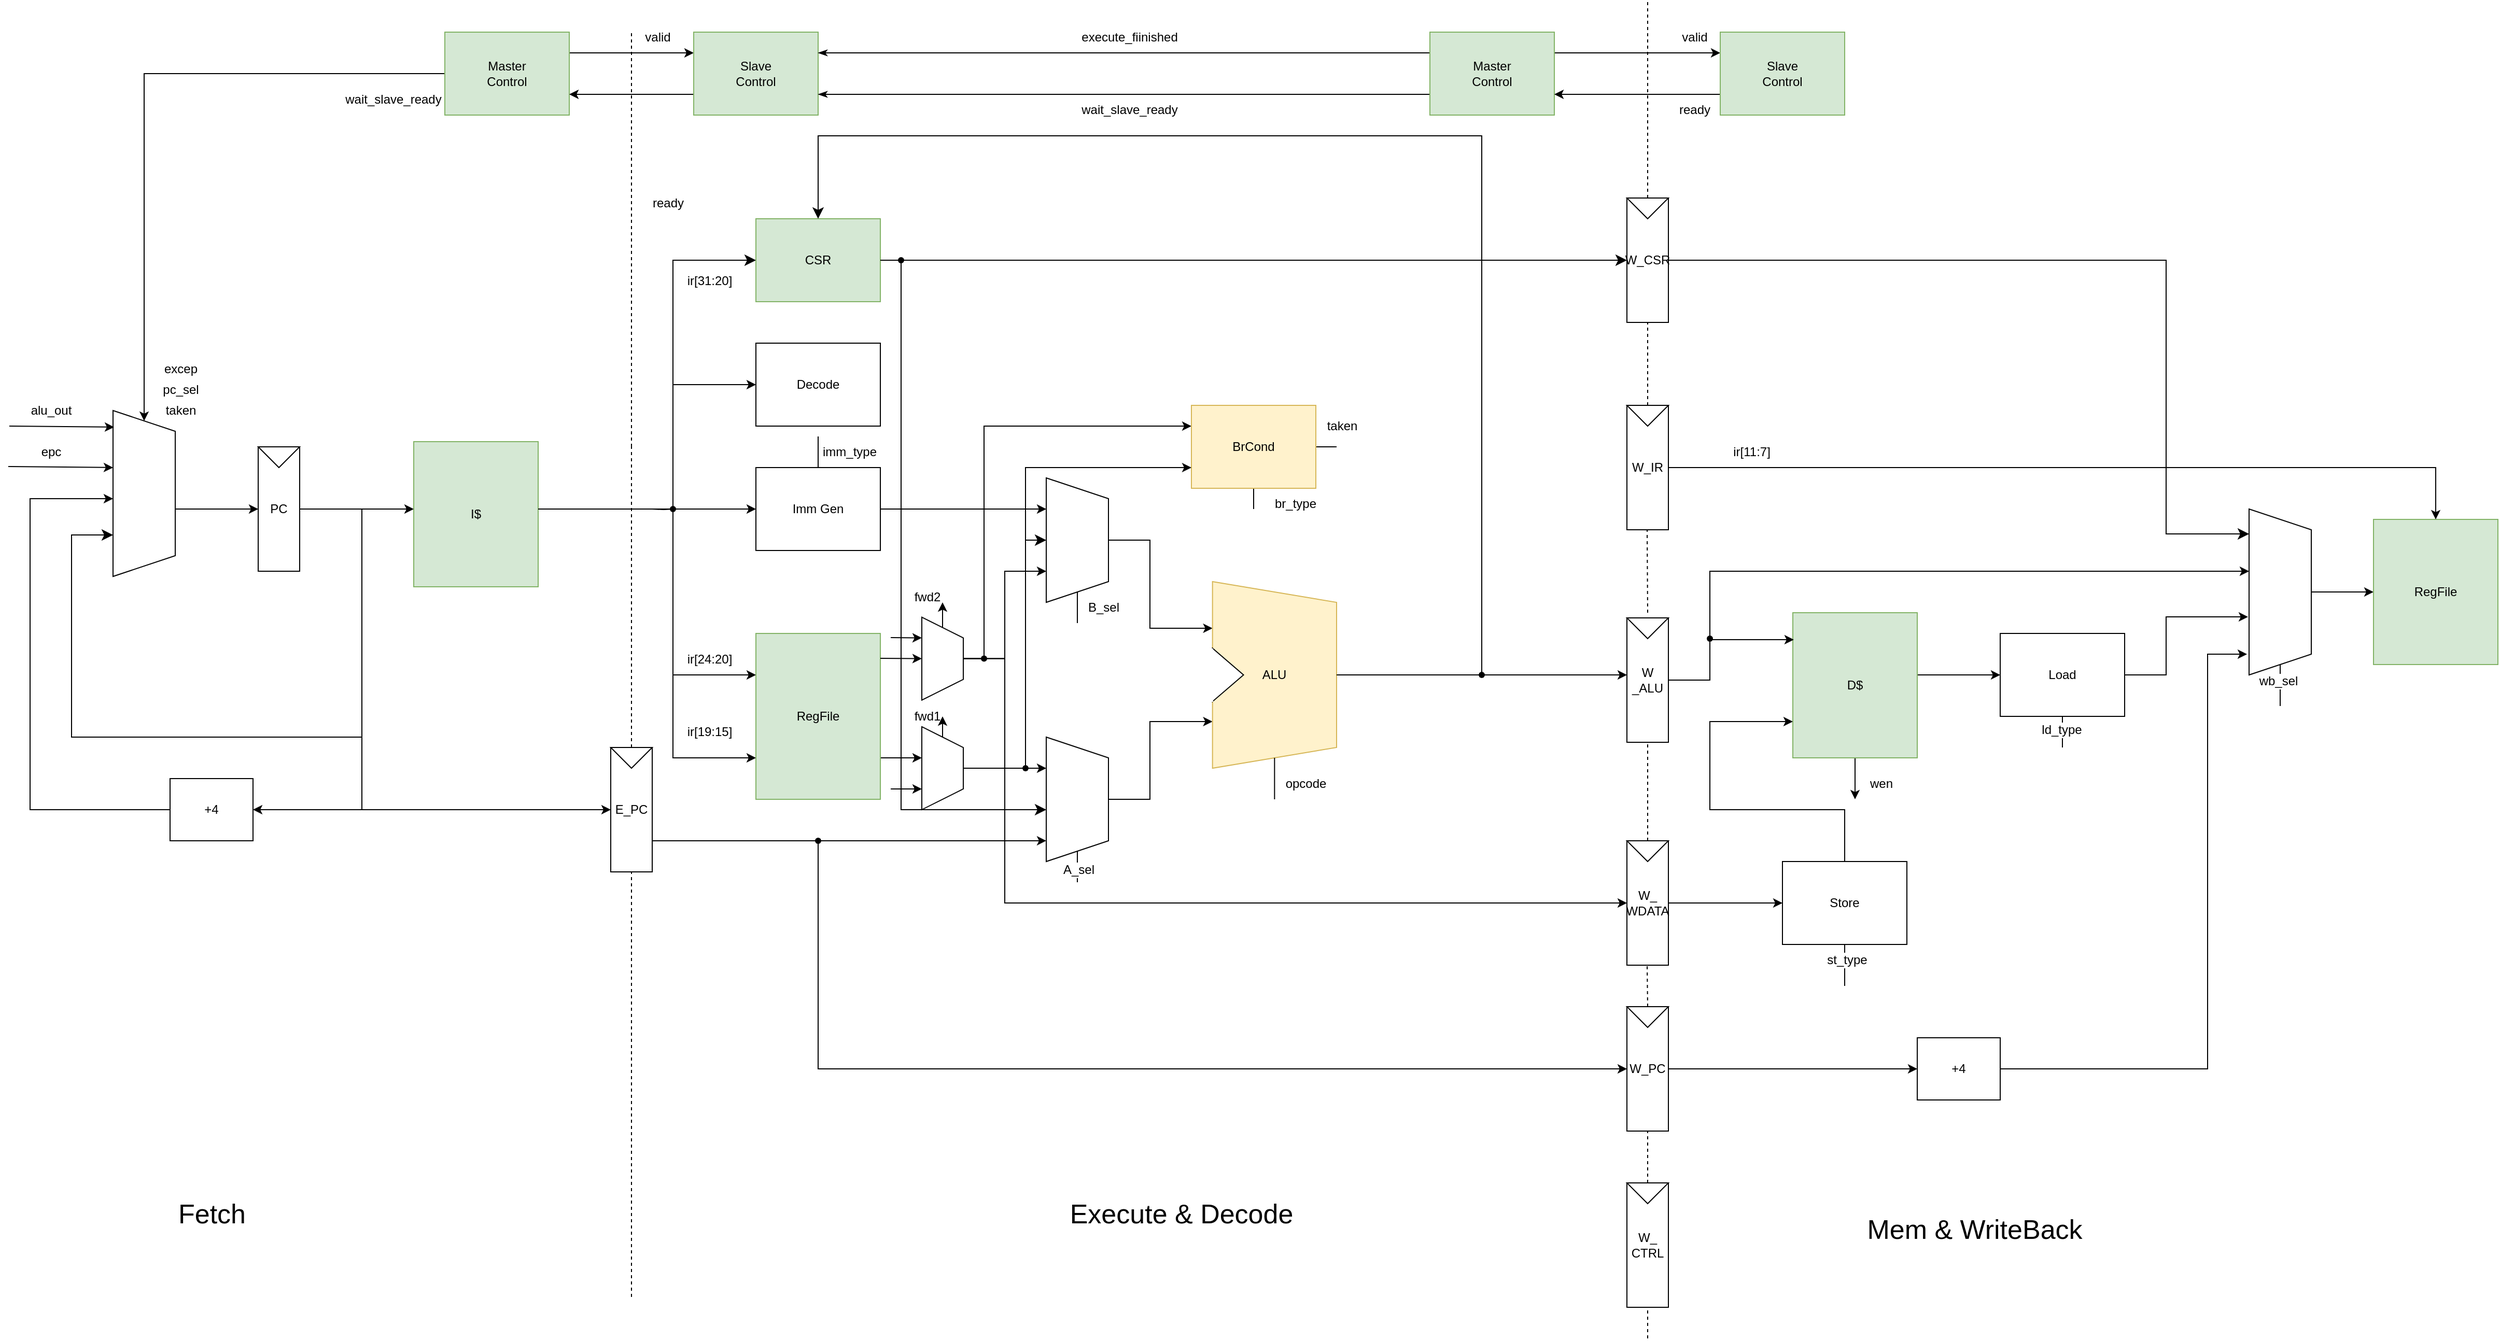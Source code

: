 <mxfile>
    <diagram id="tidNuWiKpnbYSc2BVBa2" name="Page-1">
        <mxGraphModel dx="1994" dy="1587" grid="1" gridSize="10" guides="1" tooltips="1" connect="1" arrows="1" fold="1" page="0" pageScale="1" pageWidth="850" pageHeight="1100" math="0" shadow="0">
            <root>
                <mxCell id="0"/>
                <mxCell id="1" parent="0"/>
                <mxCell id="253" style="edgeStyle=orthogonalEdgeStyle;rounded=0;html=1;entryX=0.5;entryY=1;entryDx=0;entryDy=0;" parent="1" source="3" target="2" edge="1">
                    <mxGeometry relative="1" as="geometry">
                        <Array as="points">
                            <mxPoint x="-30" y="360"/>
                            <mxPoint x="-30" y="360"/>
                        </Array>
                    </mxGeometry>
                </mxCell>
                <mxCell id="3" value="" style="shape=trapezoid;perimeter=trapezoidPerimeter;whiteSpace=wrap;html=1;fixedSize=1;direction=south;" parent="1" vertex="1">
                    <mxGeometry x="-100" y="265" width="60" height="160" as="geometry"/>
                </mxCell>
                <mxCell id="5" value="" style="group" parent="1" vertex="1" connectable="0">
                    <mxGeometry x="40" y="300" width="40" height="120" as="geometry"/>
                </mxCell>
                <mxCell id="2" value="PC" style="rounded=0;whiteSpace=wrap;html=1;direction=south;" parent="5" vertex="1">
                    <mxGeometry width="40" height="120" as="geometry"/>
                </mxCell>
                <mxCell id="4" value="" style="triangle;whiteSpace=wrap;html=1;direction=south;" parent="5" vertex="1">
                    <mxGeometry width="40" height="20" as="geometry"/>
                </mxCell>
                <mxCell id="250" style="edgeStyle=orthogonalEdgeStyle;rounded=0;html=1;" parent="1" source="6" edge="1">
                    <mxGeometry relative="1" as="geometry">
                        <Array as="points">
                            <mxPoint x="-180" y="650"/>
                            <mxPoint x="-180" y="350"/>
                            <mxPoint x="-100" y="350"/>
                        </Array>
                        <mxPoint x="-100" y="350" as="targetPoint"/>
                    </mxGeometry>
                </mxCell>
                <mxCell id="6" value="+4" style="rounded=0;whiteSpace=wrap;html=1;" parent="1" vertex="1">
                    <mxGeometry x="-45" y="620" width="80" height="60" as="geometry"/>
                </mxCell>
                <mxCell id="10" value="I$" style="rounded=0;whiteSpace=wrap;html=1;fillColor=#d5e8d4;strokeColor=#82b366;" parent="1" vertex="1">
                    <mxGeometry x="190" y="295" width="120" height="140" as="geometry"/>
                </mxCell>
                <mxCell id="127" style="edgeStyle=orthogonalEdgeStyle;rounded=0;html=1;exitX=1;exitY=0.5;exitDx=0;exitDy=0;entryX=0.25;entryY=1;entryDx=0;entryDy=0;fontSize=12;" parent="1" source="36" target="47" edge="1">
                    <mxGeometry relative="1" as="geometry"/>
                </mxCell>
                <mxCell id="212" style="edgeStyle=orthogonalEdgeStyle;rounded=0;html=1;exitX=0.5;exitY=0;exitDx=0;exitDy=0;fontSize=12;endArrow=none;endFill=0;" parent="1" source="36" edge="1">
                    <mxGeometry relative="1" as="geometry">
                        <mxPoint x="580" y="290" as="targetPoint"/>
                    </mxGeometry>
                </mxCell>
                <mxCell id="36" value="Imm Gen" style="rounded=0;whiteSpace=wrap;html=1;" parent="1" vertex="1">
                    <mxGeometry x="520" y="320" width="120" height="80" as="geometry"/>
                </mxCell>
                <mxCell id="286" style="edgeStyle=elbowEdgeStyle;elbow=vertical;html=1;exitX=1;exitY=0.75;exitDx=0;exitDy=0;" edge="1" parent="1" source="37" target="52">
                    <mxGeometry relative="1" as="geometry"/>
                </mxCell>
                <mxCell id="37" value="RegFile" style="rounded=0;whiteSpace=wrap;html=1;fillColor=#d5e8d4;strokeColor=#82b366;" parent="1" vertex="1">
                    <mxGeometry x="520" y="480" width="120" height="160" as="geometry"/>
                </mxCell>
                <mxCell id="117" style="edgeStyle=orthogonalEdgeStyle;rounded=0;html=1;exitX=0;exitY=0.5;exitDx=0;exitDy=0;fontSize=12;" parent="1" source="38" edge="1">
                    <mxGeometry relative="1" as="geometry">
                        <mxPoint x="700" y="450" as="targetPoint"/>
                    </mxGeometry>
                </mxCell>
                <mxCell id="128" style="edgeStyle=orthogonalEdgeStyle;rounded=0;html=1;entryX=0.75;entryY=1;entryDx=0;entryDy=0;fontSize=12;" parent="1" source="38" target="47" edge="1">
                    <mxGeometry relative="1" as="geometry"/>
                </mxCell>
                <mxCell id="131" style="edgeStyle=orthogonalEdgeStyle;rounded=0;html=1;entryX=0.5;entryY=1;entryDx=0;entryDy=0;fontSize=12;startArrow=none;" parent="1" source="143" target="180" edge="1">
                    <mxGeometry relative="1" as="geometry">
                        <Array as="points">
                            <mxPoint x="760" y="504"/>
                            <mxPoint x="760" y="740"/>
                        </Array>
                        <mxPoint x="1120" y="740" as="targetPoint"/>
                    </mxGeometry>
                </mxCell>
                <mxCell id="141" style="edgeStyle=orthogonalEdgeStyle;rounded=0;html=1;entryX=0;entryY=0.25;entryDx=0;entryDy=0;fontSize=12;startArrow=none;" parent="1" source="143" target="39" edge="1">
                    <mxGeometry relative="1" as="geometry">
                        <Array as="points">
                            <mxPoint x="740" y="505"/>
                            <mxPoint x="740" y="180"/>
                        </Array>
                    </mxGeometry>
                </mxCell>
                <mxCell id="38" value="" style="shape=trapezoid;perimeter=trapezoidPerimeter;whiteSpace=wrap;html=1;fixedSize=1;direction=south;" parent="1" vertex="1">
                    <mxGeometry x="680" y="464.29" width="40" height="80" as="geometry"/>
                </mxCell>
                <mxCell id="214" style="edgeStyle=orthogonalEdgeStyle;rounded=0;html=1;exitX=1;exitY=0.5;exitDx=0;exitDy=0;fontSize=12;endArrow=none;endFill=0;" parent="1" source="39" edge="1">
                    <mxGeometry relative="1" as="geometry">
                        <mxPoint x="1080" y="300" as="targetPoint"/>
                    </mxGeometry>
                </mxCell>
                <mxCell id="233" style="edgeStyle=none;html=1;endArrow=none;endFill=0;" parent="1" source="39" edge="1">
                    <mxGeometry relative="1" as="geometry">
                        <mxPoint x="1000" y="360" as="targetPoint"/>
                    </mxGeometry>
                </mxCell>
                <mxCell id="39" value="BrCond" style="rounded=0;whiteSpace=wrap;html=1;fillColor=#fff2cc;strokeColor=#d6b656;" parent="1" vertex="1">
                    <mxGeometry x="940" y="260" width="120" height="80" as="geometry"/>
                </mxCell>
                <mxCell id="121" style="edgeStyle=orthogonalEdgeStyle;rounded=0;html=1;exitX=1;exitY=0.5;exitDx=0;exitDy=0;fontSize=12;endArrow=none;endFill=0;" parent="1" source="46" edge="1">
                    <mxGeometry relative="1" as="geometry">
                        <mxPoint x="830" y="720" as="targetPoint"/>
                        <Array as="points">
                            <mxPoint x="830" y="720"/>
                            <mxPoint x="830" y="720"/>
                        </Array>
                    </mxGeometry>
                </mxCell>
                <mxCell id="208" value="A_sel" style="edgeLabel;html=1;align=center;verticalAlign=middle;resizable=0;points=[];fontSize=12;" parent="121" vertex="1" connectable="0">
                    <mxGeometry x="0.2" y="1" relative="1" as="geometry">
                        <mxPoint as="offset"/>
                    </mxGeometry>
                </mxCell>
                <mxCell id="130" style="edgeStyle=orthogonalEdgeStyle;rounded=0;html=1;entryX=0.75;entryY=1;entryDx=0;entryDy=0;fontSize=12;" parent="1" source="46" target="41" edge="1">
                    <mxGeometry relative="1" as="geometry">
                        <Array as="points">
                            <mxPoint x="900" y="640"/>
                            <mxPoint x="900" y="565"/>
                        </Array>
                    </mxGeometry>
                </mxCell>
                <mxCell id="46" value="" style="shape=trapezoid;perimeter=trapezoidPerimeter;whiteSpace=wrap;html=1;fixedSize=1;direction=south;" parent="1" vertex="1">
                    <mxGeometry x="800" y="580" width="60" height="120" as="geometry"/>
                </mxCell>
                <mxCell id="129" style="edgeStyle=orthogonalEdgeStyle;rounded=0;html=1;entryX=0.25;entryY=1;entryDx=0;entryDy=0;fontSize=12;" parent="1" source="47" target="41" edge="1">
                    <mxGeometry relative="1" as="geometry">
                        <Array as="points">
                            <mxPoint x="900" y="390"/>
                            <mxPoint x="900" y="475"/>
                        </Array>
                    </mxGeometry>
                </mxCell>
                <mxCell id="210" style="edgeStyle=orthogonalEdgeStyle;rounded=0;html=1;exitX=1;exitY=0.5;exitDx=0;exitDy=0;fontSize=12;endArrow=none;endFill=0;" parent="1" source="47" edge="1">
                    <mxGeometry relative="1" as="geometry">
                        <mxPoint x="830" y="470" as="targetPoint"/>
                    </mxGeometry>
                </mxCell>
                <mxCell id="47" value="" style="shape=trapezoid;perimeter=trapezoidPerimeter;whiteSpace=wrap;html=1;fixedSize=1;direction=south;" parent="1" vertex="1">
                    <mxGeometry x="800" y="330" width="60" height="120" as="geometry"/>
                </mxCell>
                <mxCell id="51" value="" style="group" parent="1" vertex="1" connectable="0">
                    <mxGeometry x="960" y="430" width="120" height="180" as="geometry"/>
                </mxCell>
                <mxCell id="41" value="ALU" style="shape=trapezoid;perimeter=trapezoidPerimeter;whiteSpace=wrap;html=1;fixedSize=1;direction=south;container=0;fillColor=#fff2cc;strokeColor=#d6b656;" parent="51" vertex="1">
                    <mxGeometry x="0.344" width="119.656" height="180" as="geometry"/>
                </mxCell>
                <mxCell id="42" value="" style="triangle;whiteSpace=wrap;html=1;container=0;" parent="51" vertex="1">
                    <mxGeometry x="0.344" y="64.286" width="29.914" height="51.429" as="geometry"/>
                </mxCell>
                <mxCell id="44" value="" style="endArrow=none;html=1;strokeColor=#FFFFFF;strokeWidth=1.5;rounded=1;startSize=3;endSize=3;" parent="51" edge="1">
                    <mxGeometry width="50" height="50" relative="1" as="geometry">
                        <mxPoint y="115.714" as="sourcePoint"/>
                        <mxPoint y="64.286" as="targetPoint"/>
                    </mxGeometry>
                </mxCell>
                <mxCell id="118" style="edgeStyle=orthogonalEdgeStyle;rounded=0;html=1;exitX=0;exitY=0.5;exitDx=0;exitDy=0;fontSize=12;" parent="1" source="52" edge="1">
                    <mxGeometry relative="1" as="geometry">
                        <mxPoint x="700" y="560" as="targetPoint"/>
                    </mxGeometry>
                </mxCell>
                <mxCell id="125" style="edgeStyle=orthogonalEdgeStyle;rounded=0;html=1;entryX=0.25;entryY=1;entryDx=0;entryDy=0;fontSize=12;" parent="1" source="52" target="46" edge="1">
                    <mxGeometry relative="1" as="geometry"/>
                </mxCell>
                <mxCell id="144" style="edgeStyle=orthogonalEdgeStyle;rounded=0;html=1;exitDx=0;exitDy=0;fontSize=12;entryX=0;entryY=0.75;entryDx=0;entryDy=0;startArrow=none;" parent="1" source="147" target="39" edge="1">
                    <mxGeometry relative="1" as="geometry">
                        <mxPoint x="760" y="160" as="targetPoint"/>
                        <Array as="points">
                            <mxPoint x="780" y="610"/>
                            <mxPoint x="780" y="220"/>
                        </Array>
                    </mxGeometry>
                </mxCell>
                <mxCell id="52" value="" style="shape=trapezoid;perimeter=trapezoidPerimeter;whiteSpace=wrap;html=1;fixedSize=1;direction=south;" parent="1" vertex="1">
                    <mxGeometry x="680" y="570" width="40" height="80" as="geometry"/>
                </mxCell>
                <mxCell id="53" value="" style="group" parent="1" vertex="1" connectable="0">
                    <mxGeometry x="1360" y="840" width="40" height="120" as="geometry"/>
                </mxCell>
                <mxCell id="54" value="W_PC" style="rounded=0;whiteSpace=wrap;html=1;direction=south;" parent="53" vertex="1">
                    <mxGeometry width="40" height="120" as="geometry"/>
                </mxCell>
                <mxCell id="55" value="" style="triangle;whiteSpace=wrap;html=1;direction=south;" parent="53" vertex="1">
                    <mxGeometry width="40" height="20" as="geometry"/>
                </mxCell>
                <mxCell id="57" value="" style="group" parent="1" vertex="1" connectable="0">
                    <mxGeometry x="1360" y="465" width="40" height="120" as="geometry"/>
                </mxCell>
                <mxCell id="58" value="W&lt;br&gt;_ALU" style="rounded=0;whiteSpace=wrap;html=1;direction=south;" parent="57" vertex="1">
                    <mxGeometry width="40" height="120" as="geometry"/>
                </mxCell>
                <mxCell id="59" value="" style="triangle;whiteSpace=wrap;html=1;direction=south;" parent="57" vertex="1">
                    <mxGeometry width="40" height="20" as="geometry"/>
                </mxCell>
                <mxCell id="60" value="" style="group" parent="1" vertex="1" connectable="0">
                    <mxGeometry x="1360" y="60" width="40" height="120" as="geometry"/>
                </mxCell>
                <mxCell id="61" value="W_CSR" style="rounded=0;whiteSpace=wrap;html=1;direction=south;" parent="60" vertex="1">
                    <mxGeometry width="40" height="120" as="geometry"/>
                </mxCell>
                <mxCell id="62" value="" style="triangle;whiteSpace=wrap;html=1;direction=south;" parent="60" vertex="1">
                    <mxGeometry width="40" height="20" as="geometry"/>
                </mxCell>
                <mxCell id="183" style="edgeStyle=orthogonalEdgeStyle;rounded=0;html=1;exitX=0.5;exitY=1;exitDx=0;exitDy=0;fontSize=12;" parent="1" source="67" edge="1">
                    <mxGeometry relative="1" as="geometry">
                        <mxPoint x="1580" y="640" as="targetPoint"/>
                    </mxGeometry>
                </mxCell>
                <mxCell id="240" style="edgeStyle=none;html=1;entryX=0;entryY=0.5;entryDx=0;entryDy=0;" parent="1" target="68" edge="1">
                    <mxGeometry relative="1" as="geometry">
                        <mxPoint x="1640" y="520" as="sourcePoint"/>
                    </mxGeometry>
                </mxCell>
                <mxCell id="67" value="D$" style="rounded=0;whiteSpace=wrap;html=1;fillColor=#d5e8d4;strokeColor=#82b366;" parent="1" vertex="1">
                    <mxGeometry x="1520" y="460" width="120" height="140" as="geometry"/>
                </mxCell>
                <mxCell id="191" style="edgeStyle=orthogonalEdgeStyle;rounded=0;html=1;entryX=0.65;entryY=1.017;entryDx=0;entryDy=0;fontSize=12;entryPerimeter=0;" parent="1" source="68" target="72" edge="1">
                    <mxGeometry relative="1" as="geometry">
                        <Array as="points">
                            <mxPoint x="1880" y="520"/>
                            <mxPoint x="1880" y="464"/>
                        </Array>
                    </mxGeometry>
                </mxCell>
                <mxCell id="203" style="edgeStyle=orthogonalEdgeStyle;rounded=0;html=1;exitX=0.5;exitY=1;exitDx=0;exitDy=0;fontSize=12;endArrow=none;endFill=0;" parent="1" source="68" edge="1">
                    <mxGeometry relative="1" as="geometry">
                        <mxPoint x="1780" y="590" as="targetPoint"/>
                        <Array as="points">
                            <mxPoint x="1780" y="570"/>
                            <mxPoint x="1780" y="570"/>
                        </Array>
                    </mxGeometry>
                </mxCell>
                <mxCell id="205" value="ld_type" style="edgeLabel;html=1;align=center;verticalAlign=middle;resizable=0;points=[];fontSize=12;" parent="203" vertex="1" connectable="0">
                    <mxGeometry x="-0.14" y="-1" relative="1" as="geometry">
                        <mxPoint as="offset"/>
                    </mxGeometry>
                </mxCell>
                <mxCell id="68" value="Load" style="rounded=0;whiteSpace=wrap;html=1;" parent="1" vertex="1">
                    <mxGeometry x="1720" y="480" width="120" height="80" as="geometry"/>
                </mxCell>
                <mxCell id="192" style="edgeStyle=orthogonalEdgeStyle;rounded=0;html=1;fontSize=12;entryX=0.875;entryY=1.033;entryDx=0;entryDy=0;entryPerimeter=0;" parent="1" source="70" target="72" edge="1">
                    <mxGeometry relative="1" as="geometry">
                        <Array as="points">
                            <mxPoint x="1920" y="900"/>
                            <mxPoint x="1920" y="500"/>
                        </Array>
                        <mxPoint x="1940" y="550" as="targetPoint"/>
                    </mxGeometry>
                </mxCell>
                <mxCell id="70" value="+4" style="rounded=0;whiteSpace=wrap;html=1;" parent="1" vertex="1">
                    <mxGeometry x="1640" y="870" width="80" height="60" as="geometry"/>
                </mxCell>
                <mxCell id="161" style="edgeStyle=orthogonalEdgeStyle;rounded=0;html=1;exitX=1;exitY=0.5;exitDx=0;exitDy=0;fontSize=12;endArrow=none;endFill=0;" parent="1" source="72" edge="1">
                    <mxGeometry relative="1" as="geometry">
                        <mxPoint x="1990" y="550" as="targetPoint"/>
                    </mxGeometry>
                </mxCell>
                <mxCell id="206" value="wb_sel" style="edgeLabel;html=1;align=center;verticalAlign=middle;resizable=0;points=[];fontSize=12;" parent="161" vertex="1" connectable="0">
                    <mxGeometry x="-0.2" y="-2" relative="1" as="geometry">
                        <mxPoint as="offset"/>
                    </mxGeometry>
                </mxCell>
                <mxCell id="195" style="edgeStyle=orthogonalEdgeStyle;rounded=0;html=1;entryX=0;entryY=0.5;entryDx=0;entryDy=0;fontSize=12;" parent="1" source="72" target="73" edge="1">
                    <mxGeometry relative="1" as="geometry"/>
                </mxCell>
                <mxCell id="72" value="" style="shape=trapezoid;perimeter=trapezoidPerimeter;whiteSpace=wrap;html=1;fixedSize=1;direction=south;" parent="1" vertex="1">
                    <mxGeometry x="1960" y="360" width="60" height="160" as="geometry"/>
                </mxCell>
                <mxCell id="73" value="RegFile" style="rounded=0;whiteSpace=wrap;html=1;fillColor=#d5e8d4;strokeColor=#82b366;" parent="1" vertex="1">
                    <mxGeometry x="2080" y="370" width="120" height="140" as="geometry"/>
                </mxCell>
                <mxCell id="76" value="&lt;font style=&quot;font-size: 26px;&quot;&gt;Fetch&lt;/font&gt;" style="text;html=1;align=center;verticalAlign=middle;resizable=0;points=[];autosize=1;strokeColor=none;fillColor=none;" parent="1" vertex="1">
                    <mxGeometry x="-50" y="1020" width="90" height="40" as="geometry"/>
                </mxCell>
                <mxCell id="77" value="&lt;font style=&quot;font-size: 26px;&quot;&gt;Execute &amp;amp;&amp;nbsp;&lt;/font&gt;&lt;span style=&quot;font-size: 26px;&quot;&gt;Decode&lt;/span&gt;" style="text;html=1;align=center;verticalAlign=middle;resizable=0;points=[];autosize=1;strokeColor=none;fillColor=none;" parent="1" vertex="1">
                    <mxGeometry x="810" y="1020" width="240" height="40" as="geometry"/>
                </mxCell>
                <mxCell id="78" value="&lt;font style=&quot;font-size: 26px;&quot;&gt;Mem &amp;amp; WriteBack&lt;/font&gt;" style="text;html=1;align=center;verticalAlign=middle;resizable=0;points=[];autosize=1;strokeColor=none;fillColor=none;" parent="1" vertex="1">
                    <mxGeometry x="1580" y="1035" width="230" height="40" as="geometry"/>
                </mxCell>
                <mxCell id="82" style="edgeStyle=none;html=1;exitX=1;exitY=0.25;exitDx=0;exitDy=0;entryX=0;entryY=0.25;entryDx=0;entryDy=0;fontSize=26;" parent="1" source="79" target="81" edge="1">
                    <mxGeometry relative="1" as="geometry"/>
                </mxCell>
                <mxCell id="93" style="edgeStyle=none;html=1;fontSize=12;" parent="1" source="79" edge="1">
                    <mxGeometry relative="1" as="geometry">
                        <mxPoint x="280" y="-20" as="targetPoint"/>
                    </mxGeometry>
                </mxCell>
                <mxCell id="95" style="edgeStyle=orthogonalEdgeStyle;html=1;fontSize=12;entryX=0;entryY=0.5;entryDx=0;entryDy=0;rounded=0;exitX=0;exitY=0.5;exitDx=0;exitDy=0;" parent="1" source="79" target="3" edge="1">
                    <mxGeometry relative="1" as="geometry">
                        <mxPoint x="-40" y="120" as="targetPoint"/>
                        <mxPoint x="150" y="70" as="sourcePoint"/>
                        <Array as="points">
                            <mxPoint x="-70" y="-60"/>
                        </Array>
                    </mxGeometry>
                </mxCell>
                <mxCell id="79" value="Master&lt;br&gt;Control" style="rounded=0;whiteSpace=wrap;html=1;fillColor=#d5e8d4;strokeColor=#82b366;" parent="1" vertex="1">
                    <mxGeometry x="220" y="-100" width="120" height="80" as="geometry"/>
                </mxCell>
                <mxCell id="85" style="edgeStyle=none;html=1;exitX=0;exitY=0.75;exitDx=0;exitDy=0;entryX=1;entryY=0.75;entryDx=0;entryDy=0;fontSize=12;" parent="1" source="81" target="79" edge="1">
                    <mxGeometry relative="1" as="geometry"/>
                </mxCell>
                <mxCell id="81" value="Slave&lt;br&gt;Control" style="rounded=0;whiteSpace=wrap;html=1;fillColor=#d5e8d4;strokeColor=#82b366;" parent="1" vertex="1">
                    <mxGeometry x="460" y="-100" width="120" height="80" as="geometry"/>
                </mxCell>
                <mxCell id="84" value="valid" style="text;html=1;align=center;verticalAlign=middle;resizable=0;points=[];autosize=1;strokeColor=none;fillColor=none;fontSize=12;" parent="1" vertex="1">
                    <mxGeometry x="400" y="-110" width="50" height="30" as="geometry"/>
                </mxCell>
                <mxCell id="86" value="ready" style="text;html=1;align=center;verticalAlign=middle;resizable=0;points=[];autosize=1;strokeColor=none;fillColor=none;fontSize=12;" parent="1" vertex="1">
                    <mxGeometry x="410" y="50" width="50" height="30" as="geometry"/>
                </mxCell>
                <mxCell id="7" value="" style="group;fillColor=#e1d5e7;strokeColor=#9673a6;" parent="1" vertex="1" connectable="0">
                    <mxGeometry x="380" y="590" width="40" height="120" as="geometry"/>
                </mxCell>
                <mxCell id="8" value="E_PC" style="rounded=0;whiteSpace=wrap;html=1;direction=south;" parent="7" vertex="1">
                    <mxGeometry width="40" height="120" as="geometry"/>
                </mxCell>
                <mxCell id="9" value="" style="triangle;whiteSpace=wrap;html=1;direction=south;" parent="7" vertex="1">
                    <mxGeometry width="40" height="20" as="geometry"/>
                </mxCell>
                <mxCell id="87" value="Decode" style="rounded=0;whiteSpace=wrap;html=1;" parent="1" vertex="1">
                    <mxGeometry x="520" y="200" width="120" height="80" as="geometry"/>
                </mxCell>
                <mxCell id="155" style="edgeStyle=orthogonalEdgeStyle;rounded=0;html=1;exitX=1;exitY=0.25;exitDx=0;exitDy=0;entryX=0;entryY=0.25;entryDx=0;entryDy=0;fontSize=12;" parent="1" source="88" target="89" edge="1">
                    <mxGeometry relative="1" as="geometry"/>
                </mxCell>
                <mxCell id="223" style="edgeStyle=orthogonalEdgeStyle;rounded=0;html=1;fontSize=12;endArrow=classicThin;endFill=1;entryX=1;entryY=0.25;entryDx=0;entryDy=0;" parent="1" source="88" target="81" edge="1">
                    <mxGeometry relative="1" as="geometry">
                        <mxPoint x="580" y="-60" as="targetPoint"/>
                        <Array as="points">
                            <mxPoint x="860" y="-80"/>
                            <mxPoint x="860" y="-80"/>
                        </Array>
                    </mxGeometry>
                </mxCell>
                <mxCell id="228" style="edgeStyle=orthogonalEdgeStyle;rounded=0;html=1;exitX=0;exitY=0.75;exitDx=0;exitDy=0;entryX=1;entryY=0.75;entryDx=0;entryDy=0;fontSize=12;endArrow=classicThin;endFill=1;" parent="1" source="88" target="81" edge="1">
                    <mxGeometry relative="1" as="geometry"/>
                </mxCell>
                <mxCell id="88" value="Master&lt;br&gt;Control" style="rounded=0;whiteSpace=wrap;html=1;fillColor=#d5e8d4;strokeColor=#82b366;" parent="1" vertex="1">
                    <mxGeometry x="1170" y="-100" width="120" height="80" as="geometry"/>
                </mxCell>
                <mxCell id="156" style="edgeStyle=orthogonalEdgeStyle;rounded=0;html=1;exitX=0;exitY=0.75;exitDx=0;exitDy=0;entryX=1;entryY=0.75;entryDx=0;entryDy=0;fontSize=12;" parent="1" source="89" target="88" edge="1">
                    <mxGeometry relative="1" as="geometry"/>
                </mxCell>
                <mxCell id="89" value="Slave&lt;br&gt;Control" style="rounded=0;whiteSpace=wrap;html=1;fillColor=#d5e8d4;strokeColor=#82b366;" parent="1" vertex="1">
                    <mxGeometry x="1450" y="-100" width="120" height="80" as="geometry"/>
                </mxCell>
                <mxCell id="90" value="" style="group" parent="1" vertex="1" connectable="0">
                    <mxGeometry x="1360" y="260" width="40" height="120" as="geometry"/>
                </mxCell>
                <mxCell id="91" value="W_IR" style="rounded=0;whiteSpace=wrap;html=1;direction=south;" parent="90" vertex="1">
                    <mxGeometry width="40" height="120" as="geometry"/>
                </mxCell>
                <mxCell id="92" value="" style="triangle;whiteSpace=wrap;html=1;direction=south;" parent="90" vertex="1">
                    <mxGeometry width="40" height="20" as="geometry"/>
                </mxCell>
                <mxCell id="98" value="wait_slave_ready" style="text;html=1;align=center;verticalAlign=middle;resizable=0;points=[];autosize=1;strokeColor=none;fillColor=none;fontSize=12;" parent="1" vertex="1">
                    <mxGeometry x="110" y="-50" width="120" height="30" as="geometry"/>
                </mxCell>
                <mxCell id="99" style="edgeStyle=orthogonalEdgeStyle;rounded=0;html=1;entryX=0;entryY=0.5;entryDx=0;entryDy=0;fontSize=12;" parent="1" source="241" target="87" edge="1">
                    <mxGeometry relative="1" as="geometry">
                        <Array as="points">
                            <mxPoint x="440" y="360"/>
                            <mxPoint x="440" y="200"/>
                        </Array>
                        <mxPoint x="420" y="360" as="sourcePoint"/>
                    </mxGeometry>
                </mxCell>
                <mxCell id="100" style="edgeStyle=orthogonalEdgeStyle;rounded=0;html=1;entryX=0;entryY=0.5;entryDx=0;entryDy=0;fontSize=12;" parent="1" source="10" target="36" edge="1">
                    <mxGeometry relative="1" as="geometry">
                        <Array as="points">
                            <mxPoint x="250" y="360"/>
                            <mxPoint x="250" y="360"/>
                        </Array>
                        <mxPoint x="420" y="360" as="sourcePoint"/>
                    </mxGeometry>
                </mxCell>
                <mxCell id="101" style="edgeStyle=orthogonalEdgeStyle;rounded=0;html=1;fontSize=12;" parent="1" edge="1">
                    <mxGeometry relative="1" as="geometry">
                        <mxPoint x="520" y="600" as="targetPoint"/>
                        <Array as="points">
                            <mxPoint x="440" y="390"/>
                            <mxPoint x="440" y="600"/>
                            <mxPoint x="520" y="600"/>
                        </Array>
                        <mxPoint x="440" y="390" as="sourcePoint"/>
                    </mxGeometry>
                </mxCell>
                <mxCell id="102" value="ir[24:20]" style="text;html=1;align=center;verticalAlign=middle;resizable=0;points=[];autosize=1;strokeColor=none;fillColor=none;fontSize=12;" parent="1" vertex="1">
                    <mxGeometry x="440" y="490" width="70" height="30" as="geometry"/>
                </mxCell>
                <mxCell id="103" value="ir[19:15]" style="text;html=1;align=center;verticalAlign=middle;resizable=0;points=[];autosize=1;strokeColor=none;fillColor=none;fontSize=12;" parent="1" vertex="1">
                    <mxGeometry x="440" y="560" width="70" height="30" as="geometry"/>
                </mxCell>
                <mxCell id="104" style="edgeStyle=orthogonalEdgeStyle;rounded=0;html=1;entryX=0;entryY=0.25;entryDx=0;entryDy=0;fontSize=12;startArrow=none;" parent="1" source="241" target="37" edge="1">
                    <mxGeometry relative="1" as="geometry">
                        <Array as="points">
                            <mxPoint x="440" y="360"/>
                            <mxPoint x="440" y="520"/>
                        </Array>
                        <mxPoint x="420" y="360" as="sourcePoint"/>
                    </mxGeometry>
                </mxCell>
                <mxCell id="119" value="fwd2" style="text;html=1;align=center;verticalAlign=middle;resizable=0;points=[];autosize=1;strokeColor=none;fillColor=none;fontSize=12;" parent="1" vertex="1">
                    <mxGeometry x="660" y="430" width="50" height="30" as="geometry"/>
                </mxCell>
                <mxCell id="120" value="fwd1" style="text;html=1;align=center;verticalAlign=middle;resizable=0;points=[];autosize=1;strokeColor=none;fillColor=none;fontSize=12;" parent="1" vertex="1">
                    <mxGeometry x="660" y="545" width="50" height="30" as="geometry"/>
                </mxCell>
                <mxCell id="126" style="edgeStyle=orthogonalEdgeStyle;rounded=0;html=1;exitX=0.75;exitY=0;exitDx=0;exitDy=0;entryX=0.833;entryY=1;entryDx=0;entryDy=0;entryPerimeter=0;fontSize=12;" parent="1" source="8" target="46" edge="1">
                    <mxGeometry relative="1" as="geometry"/>
                </mxCell>
                <mxCell id="142" value="" style="edgeStyle=orthogonalEdgeStyle;rounded=0;html=1;entryDx=0;entryDy=0;fontSize=12;endArrow=none;" parent="1" source="38" target="143" edge="1">
                    <mxGeometry relative="1" as="geometry">
                        <mxPoint x="720" y="505" as="sourcePoint"/>
                        <mxPoint x="800" y="180" as="targetPoint"/>
                    </mxGeometry>
                </mxCell>
                <mxCell id="145" value="" style="edgeStyle=orthogonalEdgeStyle;rounded=0;html=1;entryDx=0;entryDy=0;fontSize=12;endArrow=none;" parent="1" source="38" target="143" edge="1">
                    <mxGeometry relative="1" as="geometry">
                        <mxPoint x="720" y="505" as="sourcePoint"/>
                        <mxPoint x="1120" y="740" as="targetPoint"/>
                        <Array as="points"/>
                    </mxGeometry>
                </mxCell>
                <mxCell id="143" value="" style="shape=waypoint;sketch=0;fillStyle=solid;size=6;pointerEvents=1;points=[];fillColor=none;resizable=0;rotatable=0;perimeter=centerPerimeter;snapToPoint=1;fontSize=12;" parent="1" vertex="1">
                    <mxGeometry x="730" y="494.29" width="20" height="20" as="geometry"/>
                </mxCell>
                <mxCell id="146" value="" style="edgeStyle=orthogonalEdgeStyle;rounded=0;html=1;exitX=0.5;exitY=0;exitDx=0;exitDy=0;fontSize=12;entryDx=0;entryDy=0;endArrow=none;" parent="1" source="52" target="147" edge="1">
                    <mxGeometry relative="1" as="geometry">
                        <mxPoint x="800" y="220" as="targetPoint"/>
                        <mxPoint x="720" y="610" as="sourcePoint"/>
                        <Array as="points"/>
                    </mxGeometry>
                </mxCell>
                <mxCell id="147" value="" style="shape=waypoint;sketch=0;fillStyle=solid;size=6;pointerEvents=1;points=[];fillColor=none;resizable=0;rotatable=0;perimeter=centerPerimeter;snapToPoint=1;fontSize=12;" parent="1" vertex="1">
                    <mxGeometry x="770" y="600" width="20" height="20" as="geometry"/>
                </mxCell>
                <mxCell id="150" value="" style="edgeStyle=segmentEdgeStyle;endArrow=none;html=1;curved=0;rounded=0;endSize=8;startSize=8;entryDx=0;entryDy=0;" parent="1" edge="1">
                    <mxGeometry width="50" height="50" relative="1" as="geometry">
                        <mxPoint x="40" y="370" as="sourcePoint"/>
                        <mxPoint x="40" y="370" as="targetPoint"/>
                        <Array as="points"/>
                    </mxGeometry>
                </mxCell>
                <mxCell id="152" value="" style="endArrow=none;dashed=1;html=1;rounded=0;fontSize=12;" parent="1" edge="1">
                    <mxGeometry width="50" height="50" relative="1" as="geometry">
                        <mxPoint x="400" y="590" as="sourcePoint"/>
                        <mxPoint x="400" y="300" as="targetPoint"/>
                    </mxGeometry>
                </mxCell>
                <mxCell id="153" value="" style="endArrow=none;dashed=1;html=1;rounded=0;fontSize=12;" parent="1" edge="1">
                    <mxGeometry width="50" height="50" relative="1" as="geometry">
                        <mxPoint x="400" y="300" as="sourcePoint"/>
                        <mxPoint x="400" y="-100" as="targetPoint"/>
                    </mxGeometry>
                </mxCell>
                <mxCell id="154" value="" style="endArrow=none;dashed=1;html=1;rounded=0;fontSize=12;" parent="1" edge="1">
                    <mxGeometry width="50" height="50" relative="1" as="geometry">
                        <mxPoint x="400" y="1120" as="sourcePoint"/>
                        <mxPoint x="400" y="710" as="targetPoint"/>
                    </mxGeometry>
                </mxCell>
                <mxCell id="157" value="valid" style="text;html=1;align=center;verticalAlign=middle;resizable=0;points=[];autosize=1;strokeColor=none;fillColor=none;fontSize=12;" parent="1" vertex="1">
                    <mxGeometry x="1400" y="-110" width="50" height="30" as="geometry"/>
                </mxCell>
                <mxCell id="158" value="ready" style="text;html=1;align=center;verticalAlign=middle;resizable=0;points=[];autosize=1;strokeColor=none;fillColor=none;fontSize=12;" parent="1" vertex="1">
                    <mxGeometry x="1400" y="-40" width="50" height="30" as="geometry"/>
                </mxCell>
                <mxCell id="160" style="edgeStyle=orthogonalEdgeStyle;rounded=0;html=1;entryX=0.5;entryY=0;entryDx=0;entryDy=0;fontSize=12;" parent="1" source="91" target="73" edge="1">
                    <mxGeometry relative="1" as="geometry"/>
                </mxCell>
                <mxCell id="165" style="edgeStyle=orthogonalEdgeStyle;rounded=0;html=1;fontSize=12;" parent="1" source="54" target="70" edge="1">
                    <mxGeometry relative="1" as="geometry"/>
                </mxCell>
                <mxCell id="166" style="edgeStyle=orthogonalEdgeStyle;rounded=0;html=1;exitDx=0;exitDy=0;entryX=0.5;entryY=1;entryDx=0;entryDy=0;fontSize=12;startArrow=none;" parent="1" source="168" target="54" edge="1">
                    <mxGeometry relative="1" as="geometry">
                        <Array as="points">
                            <mxPoint x="580" y="680"/>
                            <mxPoint x="580" y="900"/>
                        </Array>
                    </mxGeometry>
                </mxCell>
                <mxCell id="167" value="" style="edgeStyle=orthogonalEdgeStyle;rounded=0;html=1;exitX=0.75;exitY=0;exitDx=0;exitDy=0;entryDx=0;entryDy=0;fontSize=12;endArrow=none;" parent="1" source="8" target="168" edge="1">
                    <mxGeometry relative="1" as="geometry">
                        <mxPoint x="420" y="680" as="sourcePoint"/>
                        <mxPoint x="1360" y="900" as="targetPoint"/>
                        <Array as="points"/>
                    </mxGeometry>
                </mxCell>
                <mxCell id="168" value="" style="shape=waypoint;sketch=0;fillStyle=solid;size=6;pointerEvents=1;points=[];fillColor=none;resizable=0;rotatable=0;perimeter=centerPerimeter;snapToPoint=1;fontSize=12;" parent="1" vertex="1">
                    <mxGeometry x="570" y="670" width="20" height="20" as="geometry"/>
                </mxCell>
                <mxCell id="175" style="edgeStyle=orthogonalEdgeStyle;rounded=0;html=1;fontSize=12;startArrow=none;" parent="1" source="280" edge="1">
                    <mxGeometry relative="1" as="geometry">
                        <mxPoint x="1360" y="520" as="targetPoint"/>
                    </mxGeometry>
                </mxCell>
                <mxCell id="176" style="edgeStyle=orthogonalEdgeStyle;rounded=0;html=1;fontSize=12;entryX=0.008;entryY=0.186;entryDx=0;entryDy=0;entryPerimeter=0;" parent="1" source="58" target="67" edge="1">
                    <mxGeometry relative="1" as="geometry">
                        <mxPoint x="1430" y="470" as="targetPoint"/>
                        <Array as="points">
                            <mxPoint x="1440" y="525"/>
                            <mxPoint x="1440" y="486"/>
                        </Array>
                    </mxGeometry>
                </mxCell>
                <mxCell id="179" value="" style="group" parent="1" vertex="1" connectable="0">
                    <mxGeometry x="1360" y="680" width="40" height="120" as="geometry"/>
                </mxCell>
                <mxCell id="180" value="W_&lt;br&gt;WDATA" style="rounded=0;whiteSpace=wrap;html=1;direction=south;" parent="179" vertex="1">
                    <mxGeometry width="40" height="120" as="geometry"/>
                </mxCell>
                <mxCell id="181" value="" style="triangle;whiteSpace=wrap;html=1;direction=south;" parent="179" vertex="1">
                    <mxGeometry width="40" height="20" as="geometry"/>
                </mxCell>
                <mxCell id="184" value="wen" style="text;html=1;align=center;verticalAlign=middle;resizable=0;points=[];autosize=1;strokeColor=none;fillColor=none;fontSize=12;" parent="1" vertex="1">
                    <mxGeometry x="1580" y="610" width="50" height="30" as="geometry"/>
                </mxCell>
                <mxCell id="185" style="edgeStyle=orthogonalEdgeStyle;rounded=0;html=1;fontSize=12;exitDx=0;exitDy=0;startArrow=none;" parent="1" source="187" edge="1">
                    <mxGeometry relative="1" as="geometry">
                        <Array as="points">
                            <mxPoint x="1440" y="420"/>
                            <mxPoint x="1960" y="420"/>
                        </Array>
                        <mxPoint x="1960" y="420" as="targetPoint"/>
                    </mxGeometry>
                </mxCell>
                <mxCell id="186" value="" style="edgeStyle=orthogonalEdgeStyle;rounded=0;html=1;entryDx=0;entryDy=0;entryPerimeter=0;fontSize=12;exitX=0.5;exitY=0;exitDx=0;exitDy=0;endArrow=none;" parent="1" source="58" target="187" edge="1">
                    <mxGeometry relative="1" as="geometry">
                        <mxPoint x="1400" y="525" as="sourcePoint"/>
                        <mxPoint x="1961.02" y="380.96" as="targetPoint"/>
                        <Array as="points">
                            <mxPoint x="1440" y="525"/>
                        </Array>
                    </mxGeometry>
                </mxCell>
                <mxCell id="187" value="" style="shape=waypoint;sketch=0;fillStyle=solid;size=6;pointerEvents=1;points=[];fillColor=none;resizable=0;rotatable=0;perimeter=centerPerimeter;snapToPoint=1;fontSize=12;" parent="1" vertex="1">
                    <mxGeometry x="1430" y="475" width="20" height="20" as="geometry"/>
                </mxCell>
                <mxCell id="189" value="" style="edgeStyle=orthogonalEdgeStyle;rounded=0;html=1;entryDx=0;entryDy=0;fontSize=12;endArrow=none;" parent="1" source="58" edge="1">
                    <mxGeometry relative="1" as="geometry">
                        <mxPoint x="1400" y="525" as="sourcePoint"/>
                        <mxPoint x="1780" y="420" as="targetPoint"/>
                        <Array as="points">
                            <mxPoint x="1440" y="525"/>
                            <mxPoint x="1440" y="420"/>
                        </Array>
                    </mxGeometry>
                </mxCell>
                <mxCell id="196" value="" style="endArrow=none;dashed=1;html=1;rounded=0;fontSize=12;" parent="1" edge="1">
                    <mxGeometry width="50" height="50" relative="1" as="geometry">
                        <mxPoint x="1380" y="1160" as="sourcePoint"/>
                        <mxPoint x="1380" y="960" as="targetPoint"/>
                    </mxGeometry>
                </mxCell>
                <mxCell id="197" value="" style="endArrow=none;dashed=1;html=1;rounded=0;fontSize=12;" parent="1" edge="1">
                    <mxGeometry width="50" height="50" relative="1" as="geometry">
                        <mxPoint x="1380" y="840" as="sourcePoint"/>
                        <mxPoint x="1379.5" y="800" as="targetPoint"/>
                    </mxGeometry>
                </mxCell>
                <mxCell id="198" value="" style="endArrow=none;dashed=1;html=1;rounded=0;fontSize=12;entryX=1;entryY=0.5;entryDx=0;entryDy=0;" parent="1" target="58" edge="1">
                    <mxGeometry width="50" height="50" relative="1" as="geometry">
                        <mxPoint x="1380" y="680" as="sourcePoint"/>
                        <mxPoint x="1430" y="630" as="targetPoint"/>
                    </mxGeometry>
                </mxCell>
                <mxCell id="199" value="" style="endArrow=none;dashed=1;html=1;rounded=0;fontSize=12;entryX=1;entryY=0.5;entryDx=0;entryDy=0;" parent="1" edge="1">
                    <mxGeometry width="50" height="50" relative="1" as="geometry">
                        <mxPoint x="1380" y="460" as="sourcePoint"/>
                        <mxPoint x="1379.5" y="380" as="targetPoint"/>
                    </mxGeometry>
                </mxCell>
                <mxCell id="201" value="" style="endArrow=none;dashed=1;html=1;rounded=0;fontSize=12;entryX=1;entryY=0.5;entryDx=0;entryDy=0;exitX=0;exitY=0.5;exitDx=0;exitDy=0;" parent="1" source="92" target="61" edge="1">
                    <mxGeometry width="50" height="50" relative="1" as="geometry">
                        <mxPoint x="1420" y="230" as="sourcePoint"/>
                        <mxPoint x="1419.5" y="150" as="targetPoint"/>
                    </mxGeometry>
                </mxCell>
                <mxCell id="202" value="" style="endArrow=none;dashed=1;html=1;rounded=0;fontSize=12;exitX=0;exitY=0.5;exitDx=0;exitDy=0;" parent="1" source="62" edge="1">
                    <mxGeometry width="50" height="50" relative="1" as="geometry">
                        <mxPoint x="1370" y="-50" as="sourcePoint"/>
                        <mxPoint x="1380" y="-130" as="targetPoint"/>
                    </mxGeometry>
                </mxCell>
                <mxCell id="211" value="B_sel" style="text;html=1;align=center;verticalAlign=middle;resizable=0;points=[];autosize=1;strokeColor=none;fillColor=none;fontSize=12;" parent="1" vertex="1">
                    <mxGeometry x="830" y="440" width="50" height="30" as="geometry"/>
                </mxCell>
                <mxCell id="213" value="imm_type" style="text;html=1;align=center;verticalAlign=middle;resizable=0;points=[];autosize=1;strokeColor=none;fillColor=none;fontSize=12;" parent="1" vertex="1">
                    <mxGeometry x="570" y="290" width="80" height="30" as="geometry"/>
                </mxCell>
                <mxCell id="215" value="taken" style="text;html=1;align=center;verticalAlign=middle;resizable=0;points=[];autosize=1;strokeColor=none;fillColor=none;fontSize=12;" parent="1" vertex="1">
                    <mxGeometry x="1060" y="265" width="50" height="30" as="geometry"/>
                </mxCell>
                <mxCell id="224" value="execute_fiinished" style="text;html=1;align=center;verticalAlign=middle;resizable=0;points=[];autosize=1;strokeColor=none;fillColor=none;fontSize=12;" parent="1" vertex="1">
                    <mxGeometry x="820" y="-110" width="120" height="30" as="geometry"/>
                </mxCell>
                <mxCell id="230" value="wait_slave_ready" style="text;html=1;align=center;verticalAlign=middle;resizable=0;points=[];autosize=1;strokeColor=none;fillColor=none;fontSize=12;" parent="1" vertex="1">
                    <mxGeometry x="820" y="-40" width="120" height="30" as="geometry"/>
                </mxCell>
                <mxCell id="231" style="edgeStyle=none;html=1;endArrow=none;endFill=0;" parent="1" source="41" edge="1">
                    <mxGeometry relative="1" as="geometry">
                        <mxPoint x="1020.172" y="640" as="targetPoint"/>
                    </mxGeometry>
                </mxCell>
                <mxCell id="232" value="opcode" style="text;html=1;align=center;verticalAlign=middle;resizable=0;points=[];autosize=1;strokeColor=none;fillColor=none;" parent="1" vertex="1">
                    <mxGeometry x="1020" y="610" width="60" height="30" as="geometry"/>
                </mxCell>
                <mxCell id="234" value="br_type" style="text;html=1;align=center;verticalAlign=middle;resizable=0;points=[];autosize=1;strokeColor=none;fillColor=none;" parent="1" vertex="1">
                    <mxGeometry x="1010" y="340" width="60" height="30" as="geometry"/>
                </mxCell>
                <mxCell id="235" style="edgeStyle=orthogonalEdgeStyle;rounded=0;html=1;exitX=0.5;exitY=1;exitDx=0;exitDy=0;fontSize=12;endArrow=none;endFill=0;" parent="1" source="237" edge="1">
                    <mxGeometry relative="1" as="geometry">
                        <mxPoint x="1570" y="820" as="targetPoint"/>
                    </mxGeometry>
                </mxCell>
                <mxCell id="236" value="st_type" style="edgeLabel;html=1;align=center;verticalAlign=middle;resizable=0;points=[];fontSize=12;" parent="235" vertex="1" connectable="0">
                    <mxGeometry x="-0.291" y="2" relative="1" as="geometry">
                        <mxPoint as="offset"/>
                    </mxGeometry>
                </mxCell>
                <mxCell id="239" style="edgeStyle=orthogonalEdgeStyle;html=1;entryX=0;entryY=0.75;entryDx=0;entryDy=0;rounded=0;" parent="1" source="237" target="67" edge="1">
                    <mxGeometry relative="1" as="geometry">
                        <Array as="points">
                            <mxPoint x="1570" y="650"/>
                            <mxPoint x="1440" y="650"/>
                            <mxPoint x="1440" y="565"/>
                        </Array>
                    </mxGeometry>
                </mxCell>
                <mxCell id="237" value="Store" style="rounded=0;whiteSpace=wrap;html=1;" parent="1" vertex="1">
                    <mxGeometry x="1510" y="700" width="120" height="80" as="geometry"/>
                </mxCell>
                <mxCell id="238" style="edgeStyle=none;html=1;entryX=0;entryY=0.5;entryDx=0;entryDy=0;" parent="1" source="180" target="237" edge="1">
                    <mxGeometry relative="1" as="geometry"/>
                </mxCell>
                <mxCell id="242" value="" style="edgeStyle=orthogonalEdgeStyle;rounded=0;html=1;entryDx=0;entryDy=0;fontSize=12;endArrow=none;" parent="1" target="241" edge="1">
                    <mxGeometry relative="1" as="geometry">
                        <Array as="points"/>
                        <mxPoint x="420" y="360" as="sourcePoint"/>
                        <mxPoint x="520" y="520" as="targetPoint"/>
                    </mxGeometry>
                </mxCell>
                <mxCell id="241" value="" style="shape=waypoint;sketch=0;fillStyle=solid;size=6;pointerEvents=1;points=[];fillColor=none;resizable=0;rotatable=0;perimeter=centerPerimeter;snapToPoint=1;" parent="1" vertex="1">
                    <mxGeometry x="430" y="350" width="20" height="20" as="geometry"/>
                </mxCell>
                <mxCell id="247" style="edgeStyle=none;html=1;" parent="1" source="2" edge="1">
                    <mxGeometry relative="1" as="geometry">
                        <mxPoint x="190" y="360" as="targetPoint"/>
                    </mxGeometry>
                </mxCell>
                <mxCell id="248" style="endArrow=classic;html=1;fontFamily=Helvetica;fontSize=11;fontColor=default;align=center;strokeColor=default;edgeStyle=orthogonalEdgeStyle;rounded=0;" parent="1" target="8" edge="1">
                    <mxGeometry relative="1" as="geometry">
                        <mxPoint x="150" y="360" as="sourcePoint"/>
                        <Array as="points">
                            <mxPoint x="140" y="360"/>
                            <mxPoint x="140" y="650"/>
                        </Array>
                    </mxGeometry>
                </mxCell>
                <mxCell id="249" value="" style="endArrow=classic;html=1;rounded=0;entryX=1;entryY=0.5;entryDx=0;entryDy=0;" parent="1" target="6" edge="1">
                    <mxGeometry width="50" height="50" relative="1" as="geometry">
                        <mxPoint x="140" y="650" as="sourcePoint"/>
                        <mxPoint x="190" y="600" as="targetPoint"/>
                    </mxGeometry>
                </mxCell>
                <mxCell id="251" value="taken" style="text;html=1;align=center;verticalAlign=middle;resizable=0;points=[];autosize=1;strokeColor=none;fillColor=none;" parent="1" vertex="1">
                    <mxGeometry x="-60" y="250" width="50" height="30" as="geometry"/>
                </mxCell>
                <mxCell id="255" value="" style="edgeStyle=orthogonalEdgeStyle;endArrow=classic;html=1;rounded=0;endSize=8;startSize=8;entryX=0.75;entryY=1;entryDx=0;entryDy=0;" parent="1" target="3" edge="1">
                    <mxGeometry width="50" height="50" relative="1" as="geometry">
                        <mxPoint x="140" y="360" as="sourcePoint"/>
                        <mxPoint x="-110" y="390" as="targetPoint"/>
                        <Array as="points">
                            <mxPoint x="140" y="580"/>
                            <mxPoint x="-140" y="580"/>
                            <mxPoint x="-140" y="385"/>
                        </Array>
                    </mxGeometry>
                </mxCell>
                <mxCell id="256" value="" style="endArrow=classic;html=1;rounded=0;entryX=0.1;entryY=0.983;entryDx=0;entryDy=0;entryPerimeter=0;" parent="1" target="3" edge="1">
                    <mxGeometry width="50" height="50" relative="1" as="geometry">
                        <mxPoint x="-200" y="280" as="sourcePoint"/>
                        <mxPoint x="-130" y="270" as="targetPoint"/>
                    </mxGeometry>
                </mxCell>
                <mxCell id="257" value="alu_out" style="text;html=1;align=center;verticalAlign=middle;resizable=0;points=[];autosize=1;strokeColor=none;fillColor=none;" parent="1" vertex="1">
                    <mxGeometry x="-190" y="250" width="60" height="30" as="geometry"/>
                </mxCell>
                <mxCell id="258" value="pc_sel" style="text;html=1;align=center;verticalAlign=middle;resizable=0;points=[];autosize=1;strokeColor=none;fillColor=none;" parent="1" vertex="1">
                    <mxGeometry x="-65" y="230" width="60" height="30" as="geometry"/>
                </mxCell>
                <mxCell id="259" value="CSR" style="rounded=0;whiteSpace=wrap;html=1;fillColor=#d5e8d4;strokeColor=#82b366;" vertex="1" parent="1">
                    <mxGeometry x="520" y="80" width="120" height="80" as="geometry"/>
                </mxCell>
                <mxCell id="261" value="" style="edgeStyle=elbowEdgeStyle;elbow=horizontal;endArrow=classic;html=1;curved=0;rounded=0;endSize=8;startSize=8;entryX=0;entryY=0.5;entryDx=0;entryDy=0;" edge="1" parent="1" target="259">
                    <mxGeometry width="50" height="50" relative="1" as="geometry">
                        <mxPoint x="310" y="360" as="sourcePoint"/>
                        <mxPoint x="360" y="310" as="targetPoint"/>
                        <Array as="points">
                            <mxPoint x="440" y="210"/>
                        </Array>
                    </mxGeometry>
                </mxCell>
                <mxCell id="262" value="ir[31:20]" style="text;html=1;align=center;verticalAlign=middle;resizable=0;points=[];autosize=1;strokeColor=none;fillColor=none;fontSize=12;" vertex="1" parent="1">
                    <mxGeometry x="440" y="125" width="70" height="30" as="geometry"/>
                </mxCell>
                <mxCell id="279" value="" style="edgeStyle=elbowEdgeStyle;elbow=vertical;endArrow=classic;html=1;curved=0;rounded=0;endSize=8;startSize=8;entryX=0.5;entryY=1;entryDx=0;entryDy=0;exitDx=0;exitDy=0;startArrow=none;" edge="1" parent="1" source="284" target="61">
                    <mxGeometry width="50" height="50" relative="1" as="geometry">
                        <mxPoint x="580" y="80" as="sourcePoint"/>
                        <mxPoint x="630" y="30" as="targetPoint"/>
                        <Array as="points">
                            <mxPoint x="820" y="120"/>
                            <mxPoint x="950" y="50"/>
                        </Array>
                    </mxGeometry>
                </mxCell>
                <mxCell id="281" value="" style="edgeStyle=orthogonalEdgeStyle;rounded=0;html=1;fontSize=12;endArrow=none;" edge="1" parent="1" source="41" target="280">
                    <mxGeometry relative="1" as="geometry">
                        <mxPoint x="1360" y="520" as="targetPoint"/>
                        <mxPoint x="1080" y="520" as="sourcePoint"/>
                    </mxGeometry>
                </mxCell>
                <mxCell id="280" value="" style="shape=waypoint;sketch=0;fillStyle=solid;size=6;pointerEvents=1;points=[];fillColor=none;resizable=0;rotatable=0;perimeter=centerPerimeter;snapToPoint=1;" vertex="1" parent="1">
                    <mxGeometry x="1210" y="510" width="20" height="20" as="geometry"/>
                </mxCell>
                <mxCell id="282" value="" style="edgeStyle=elbowEdgeStyle;elbow=vertical;endArrow=classic;html=1;curved=0;rounded=0;endSize=8;startSize=8;entryX=0.5;entryY=0;entryDx=0;entryDy=0;" edge="1" parent="1" target="259">
                    <mxGeometry width="50" height="50" relative="1" as="geometry">
                        <mxPoint x="1220" y="520" as="sourcePoint"/>
                        <mxPoint x="1270" y="470" as="targetPoint"/>
                        <Array as="points">
                            <mxPoint x="800"/>
                            <mxPoint x="1090" y="120"/>
                        </Array>
                    </mxGeometry>
                </mxCell>
                <mxCell id="283" value="" style="edgeStyle=elbowEdgeStyle;elbow=vertical;endArrow=none;html=1;curved=0;rounded=0;endSize=8;startSize=8;entryDx=0;entryDy=0;exitX=1;exitY=0.5;exitDx=0;exitDy=0;" edge="1" parent="1" source="259" target="284">
                    <mxGeometry width="50" height="50" relative="1" as="geometry">
                        <mxPoint x="640" y="120" as="sourcePoint"/>
                        <mxPoint x="1360" y="120" as="targetPoint"/>
                        <Array as="points"/>
                    </mxGeometry>
                </mxCell>
                <mxCell id="285" value="" style="edgeStyle=segmentEdgeStyle;endArrow=classic;html=1;curved=0;rounded=0;endSize=8;startSize=8;elbow=vertical;startArrow=none;" edge="1" parent="1" source="284">
                    <mxGeometry width="50" height="50" relative="1" as="geometry">
                        <mxPoint x="660" y="120" as="sourcePoint"/>
                        <mxPoint x="800" y="650" as="targetPoint"/>
                        <Array as="points">
                            <mxPoint x="660" y="120"/>
                            <mxPoint x="660" y="650"/>
                            <mxPoint x="801" y="650"/>
                        </Array>
                    </mxGeometry>
                </mxCell>
                <mxCell id="288" value="" style="endArrow=classic;html=1;elbow=vertical;entryX=0.5;entryY=1;entryDx=0;entryDy=0;" edge="1" parent="1" target="38">
                    <mxGeometry width="50" height="50" relative="1" as="geometry">
                        <mxPoint x="640" y="504" as="sourcePoint"/>
                        <mxPoint x="690" y="460" as="targetPoint"/>
                    </mxGeometry>
                </mxCell>
                <mxCell id="289" value="" style="endArrow=classic;html=1;elbow=vertical;entryX=0.25;entryY=1;entryDx=0;entryDy=0;" edge="1" parent="1" target="38">
                    <mxGeometry width="50" height="50" relative="1" as="geometry">
                        <mxPoint x="650" y="484" as="sourcePoint"/>
                        <mxPoint x="690" y="514.29" as="targetPoint"/>
                    </mxGeometry>
                </mxCell>
                <mxCell id="290" value="" style="endArrow=classic;html=1;elbow=vertical;entryX=0.75;entryY=1;entryDx=0;entryDy=0;" edge="1" parent="1" target="52">
                    <mxGeometry width="50" height="50" relative="1" as="geometry">
                        <mxPoint x="650" y="630" as="sourcePoint"/>
                        <mxPoint x="690" y="494.29" as="targetPoint"/>
                    </mxGeometry>
                </mxCell>
                <mxCell id="291" value="" style="edgeStyle=segmentEdgeStyle;endArrow=none;html=1;curved=0;rounded=0;endSize=8;startSize=8;elbow=vertical;" edge="1" parent="1" target="284">
                    <mxGeometry width="50" height="50" relative="1" as="geometry">
                        <mxPoint x="660" y="120" as="sourcePoint"/>
                        <mxPoint x="800" y="650" as="targetPoint"/>
                        <Array as="points"/>
                    </mxGeometry>
                </mxCell>
                <mxCell id="284" value="" style="shape=waypoint;sketch=0;fillStyle=solid;size=6;pointerEvents=1;points=[];fillColor=none;resizable=0;rotatable=0;perimeter=centerPerimeter;snapToPoint=1;" vertex="1" parent="1">
                    <mxGeometry x="650" y="110" width="20" height="20" as="geometry"/>
                </mxCell>
                <mxCell id="292" value="" style="edgeStyle=segmentEdgeStyle;endArrow=classic;html=1;curved=0;rounded=0;endSize=8;startSize=8;elbow=vertical;entryX=0.5;entryY=1;entryDx=0;entryDy=0;" edge="1" parent="1" target="47">
                    <mxGeometry width="50" height="50" relative="1" as="geometry">
                        <mxPoint x="780" y="610" as="sourcePoint"/>
                        <mxPoint x="830" y="560" as="targetPoint"/>
                        <Array as="points">
                            <mxPoint x="780" y="390"/>
                        </Array>
                    </mxGeometry>
                </mxCell>
                <mxCell id="294" value="ir[11:7]" style="text;html=1;align=center;verticalAlign=middle;resizable=0;points=[];autosize=1;strokeColor=none;fillColor=none;fontSize=12;" vertex="1" parent="1">
                    <mxGeometry x="1450" y="290" width="60" height="30" as="geometry"/>
                </mxCell>
                <mxCell id="297" value="" style="edgeStyle=elbowEdgeStyle;elbow=horizontal;endArrow=classic;html=1;curved=0;rounded=0;endSize=8;startSize=8;entryX=0.15;entryY=1;entryDx=0;entryDy=0;entryPerimeter=0;" edge="1" parent="1" target="72">
                    <mxGeometry width="50" height="50" relative="1" as="geometry">
                        <mxPoint x="1400" y="120" as="sourcePoint"/>
                        <mxPoint x="1450" y="70" as="targetPoint"/>
                        <Array as="points">
                            <mxPoint x="1880" y="360"/>
                            <mxPoint x="1880" y="370"/>
                            <mxPoint x="1880" y="380"/>
                            <mxPoint x="1880" y="260"/>
                        </Array>
                    </mxGeometry>
                </mxCell>
                <mxCell id="298" value="" style="edgeStyle=orthogonalEdgeStyle;rounded=0;html=1;exitX=0.5;exitY=0;exitDx=0;exitDy=0;entryDx=0;entryDy=0;fontSize=12;endArrow=none;" edge="1" parent="1" source="58">
                    <mxGeometry relative="1" as="geometry">
                        <Array as="points">
                            <mxPoint x="1440" y="525"/>
                            <mxPoint x="1440" y="420"/>
                        </Array>
                        <mxPoint x="1400" y="525" as="sourcePoint"/>
                        <mxPoint x="1780" y="420" as="targetPoint"/>
                    </mxGeometry>
                </mxCell>
                <mxCell id="299" value="" style="group" vertex="1" connectable="0" parent="1">
                    <mxGeometry x="1360" y="1010" width="40" height="120" as="geometry"/>
                </mxCell>
                <mxCell id="300" value="W_&lt;br&gt;CTRL" style="rounded=0;whiteSpace=wrap;html=1;direction=south;" vertex="1" parent="299">
                    <mxGeometry width="40" height="120" as="geometry"/>
                </mxCell>
                <mxCell id="301" value="" style="triangle;whiteSpace=wrap;html=1;direction=south;" vertex="1" parent="299">
                    <mxGeometry width="40" height="20" as="geometry"/>
                </mxCell>
                <mxCell id="302" value="" style="endArrow=classic;html=1;rounded=0;entryX=0.1;entryY=0.983;entryDx=0;entryDy=0;entryPerimeter=0;" edge="1" parent="1">
                    <mxGeometry width="50" height="50" relative="1" as="geometry">
                        <mxPoint x="-201.02" y="319" as="sourcePoint"/>
                        <mxPoint x="-100.0" y="320" as="targetPoint"/>
                    </mxGeometry>
                </mxCell>
                <mxCell id="303" value="epc" style="text;html=1;align=center;verticalAlign=middle;resizable=0;points=[];autosize=1;strokeColor=none;fillColor=none;" vertex="1" parent="1">
                    <mxGeometry x="-180" y="290" width="40" height="30" as="geometry"/>
                </mxCell>
                <mxCell id="304" value="excep" style="text;html=1;align=center;verticalAlign=middle;resizable=0;points=[];autosize=1;strokeColor=none;fillColor=none;" vertex="1" parent="1">
                    <mxGeometry x="-65" y="210" width="60" height="30" as="geometry"/>
                </mxCell>
            </root>
        </mxGraphModel>
    </diagram>
</mxfile>